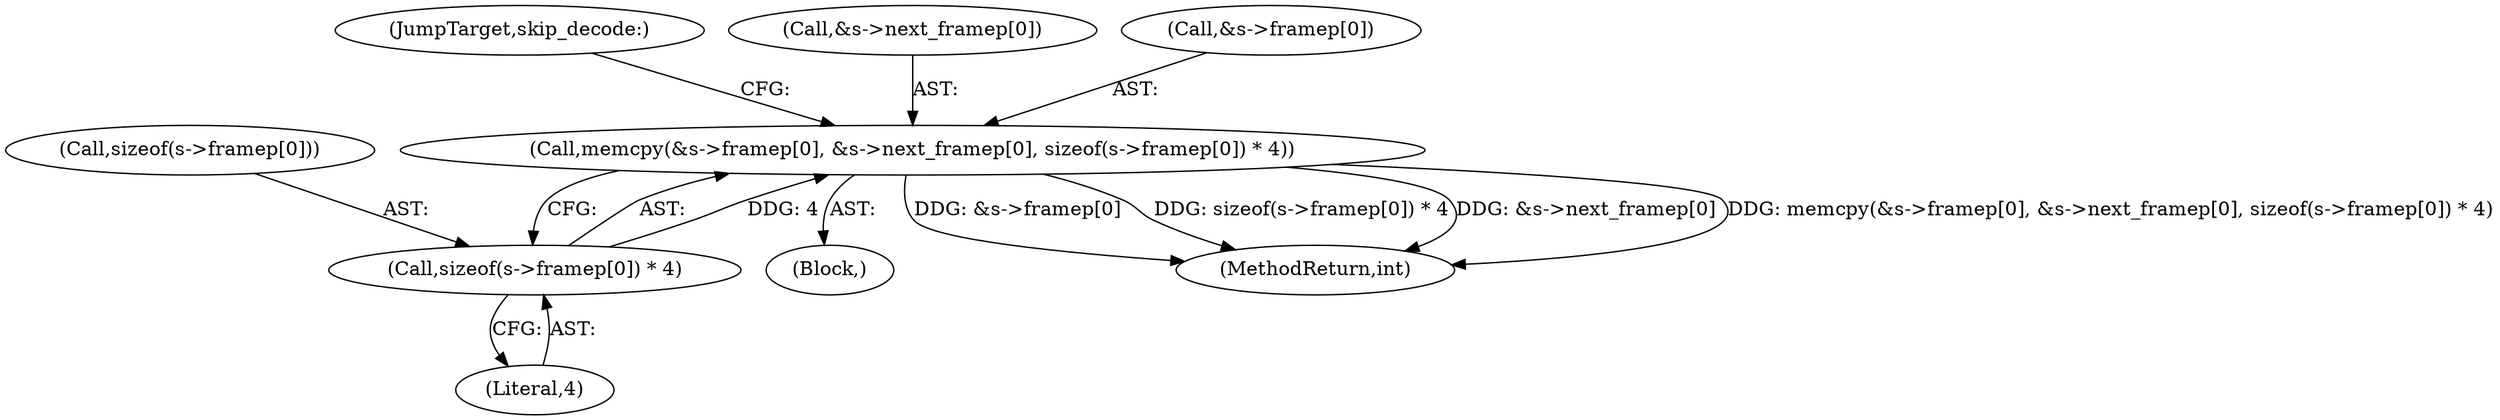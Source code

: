 digraph "0_FFmpeg_6b5d3fb26fb4be48e4966e4b1d97c2165538d4ef@API" {
"1000787" [label="(Call,memcpy(&s->framep[0], &s->next_framep[0], sizeof(s->framep[0]) * 4))"];
"1000800" [label="(Call,sizeof(s->framep[0]) * 4)"];
"1000808" [label="(JumpTarget,skip_decode:)"];
"1000794" [label="(Call,&s->next_framep[0])"];
"1000108" [label="(Block,)"];
"1000877" [label="(MethodReturn,int)"];
"1000807" [label="(Literal,4)"];
"1000788" [label="(Call,&s->framep[0])"];
"1000801" [label="(Call,sizeof(s->framep[0]))"];
"1000787" [label="(Call,memcpy(&s->framep[0], &s->next_framep[0], sizeof(s->framep[0]) * 4))"];
"1000800" [label="(Call,sizeof(s->framep[0]) * 4)"];
"1000787" -> "1000108"  [label="AST: "];
"1000787" -> "1000800"  [label="CFG: "];
"1000788" -> "1000787"  [label="AST: "];
"1000794" -> "1000787"  [label="AST: "];
"1000800" -> "1000787"  [label="AST: "];
"1000808" -> "1000787"  [label="CFG: "];
"1000787" -> "1000877"  [label="DDG: &s->framep[0]"];
"1000787" -> "1000877"  [label="DDG: sizeof(s->framep[0]) * 4"];
"1000787" -> "1000877"  [label="DDG: &s->next_framep[0]"];
"1000787" -> "1000877"  [label="DDG: memcpy(&s->framep[0], &s->next_framep[0], sizeof(s->framep[0]) * 4)"];
"1000800" -> "1000787"  [label="DDG: 4"];
"1000800" -> "1000807"  [label="CFG: "];
"1000801" -> "1000800"  [label="AST: "];
"1000807" -> "1000800"  [label="AST: "];
}
